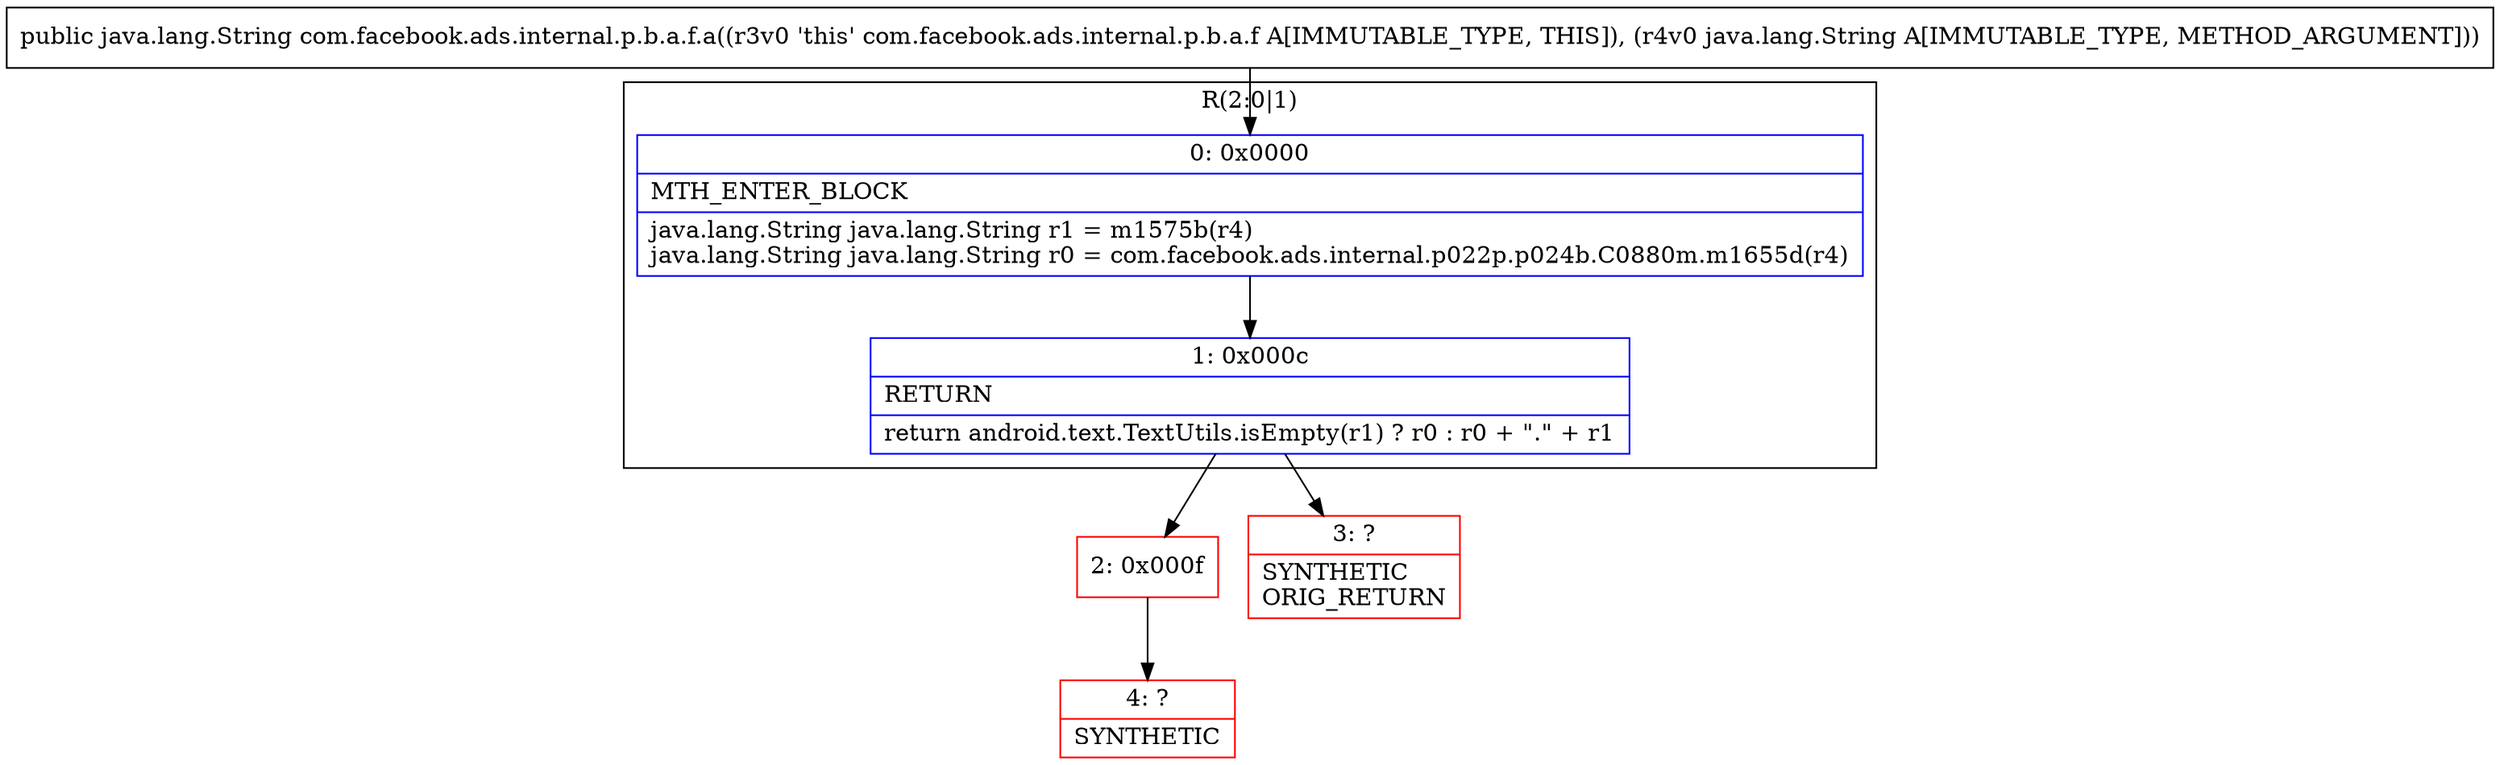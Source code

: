 digraph "CFG forcom.facebook.ads.internal.p.b.a.f.a(Ljava\/lang\/String;)Ljava\/lang\/String;" {
subgraph cluster_Region_60984592 {
label = "R(2:0|1)";
node [shape=record,color=blue];
Node_0 [shape=record,label="{0\:\ 0x0000|MTH_ENTER_BLOCK\l|java.lang.String java.lang.String r1 = m1575b(r4)\ljava.lang.String java.lang.String r0 = com.facebook.ads.internal.p022p.p024b.C0880m.m1655d(r4)\l}"];
Node_1 [shape=record,label="{1\:\ 0x000c|RETURN\l|return android.text.TextUtils.isEmpty(r1) ? r0 : r0 + \".\" + r1\l}"];
}
Node_2 [shape=record,color=red,label="{2\:\ 0x000f}"];
Node_3 [shape=record,color=red,label="{3\:\ ?|SYNTHETIC\lORIG_RETURN\l}"];
Node_4 [shape=record,color=red,label="{4\:\ ?|SYNTHETIC\l}"];
MethodNode[shape=record,label="{public java.lang.String com.facebook.ads.internal.p.b.a.f.a((r3v0 'this' com.facebook.ads.internal.p.b.a.f A[IMMUTABLE_TYPE, THIS]), (r4v0 java.lang.String A[IMMUTABLE_TYPE, METHOD_ARGUMENT])) }"];
MethodNode -> Node_0;
Node_0 -> Node_1;
Node_1 -> Node_2;
Node_1 -> Node_3;
Node_2 -> Node_4;
}


